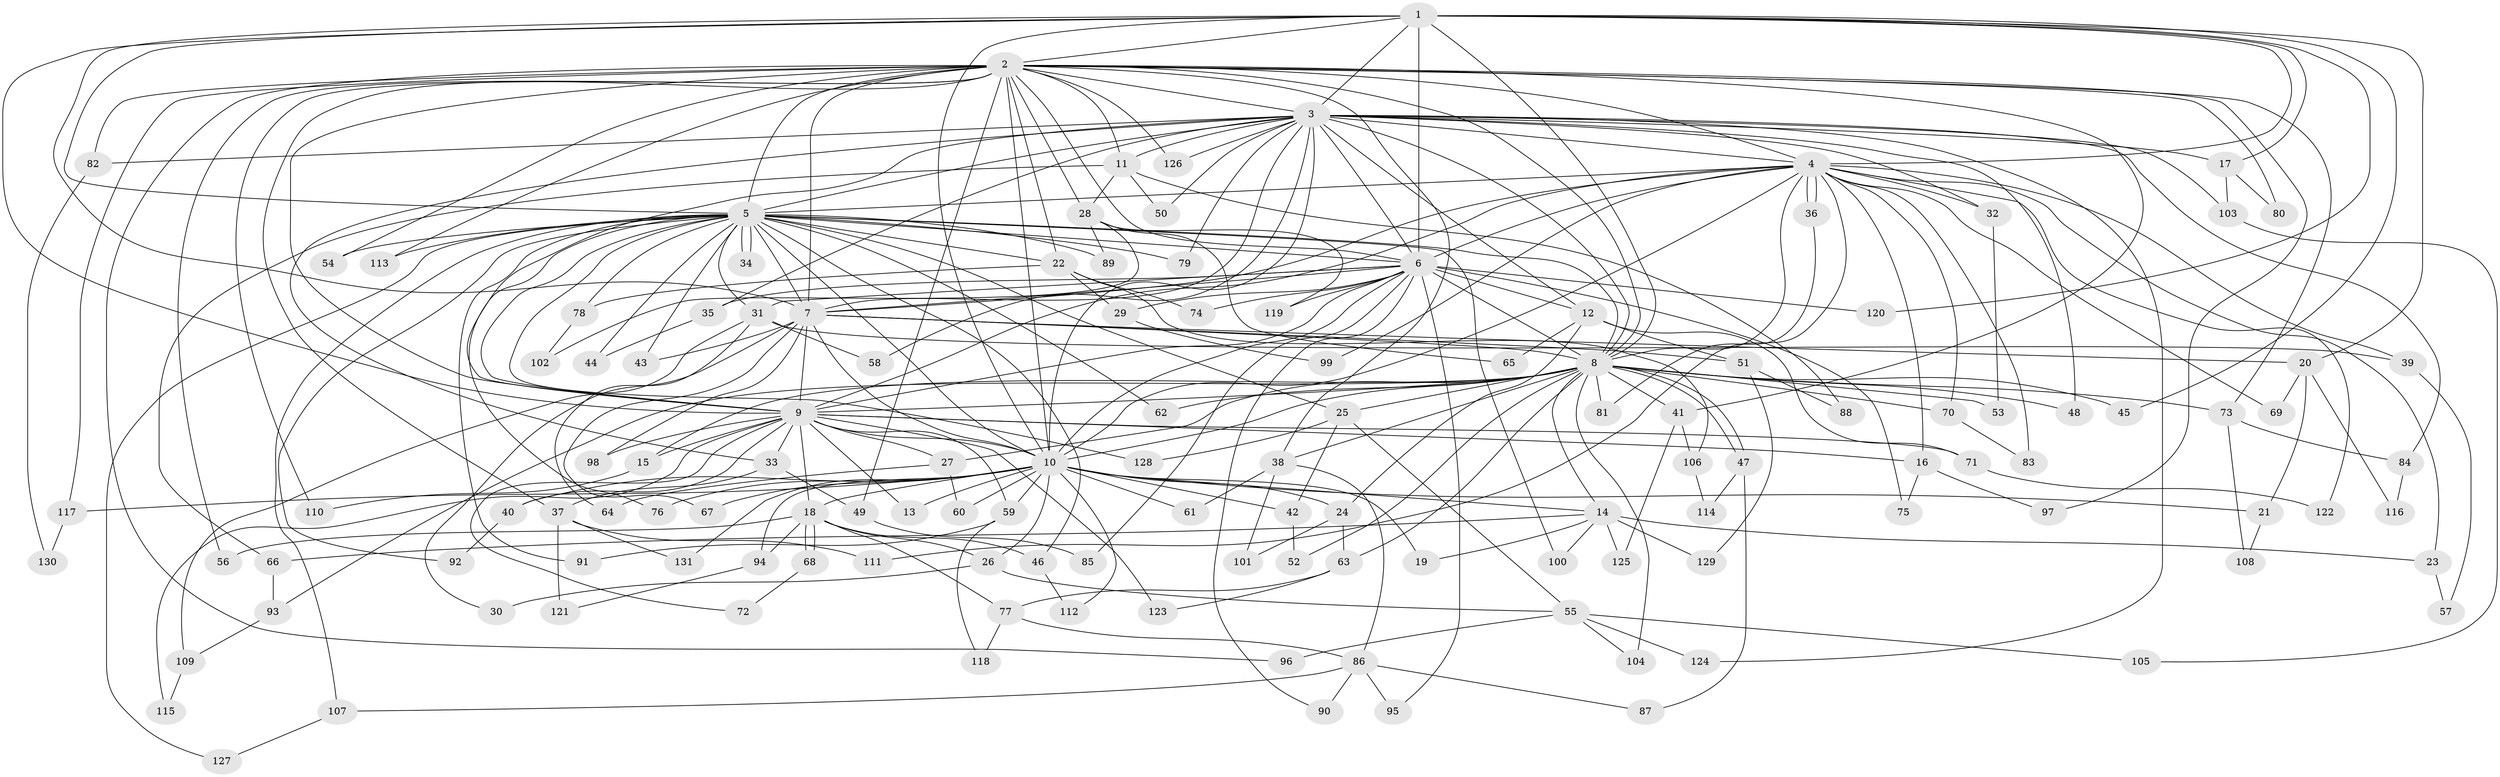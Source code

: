 // coarse degree distribution, {12: 0.009433962264150943, 28: 0.018867924528301886, 23: 0.018867924528301886, 21: 0.009433962264150943, 20: 0.009433962264150943, 13: 0.009433962264150943, 26: 0.009433962264150943, 25: 0.009433962264150943, 7: 0.02830188679245283, 6: 0.04716981132075472, 2: 0.5283018867924528, 3: 0.16981132075471697, 4: 0.08490566037735849, 8: 0.009433962264150943, 5: 0.02830188679245283, 9: 0.009433962264150943}
// Generated by graph-tools (version 1.1) at 2025/41/03/06/25 10:41:31]
// undirected, 131 vertices, 287 edges
graph export_dot {
graph [start="1"]
  node [color=gray90,style=filled];
  1;
  2;
  3;
  4;
  5;
  6;
  7;
  8;
  9;
  10;
  11;
  12;
  13;
  14;
  15;
  16;
  17;
  18;
  19;
  20;
  21;
  22;
  23;
  24;
  25;
  26;
  27;
  28;
  29;
  30;
  31;
  32;
  33;
  34;
  35;
  36;
  37;
  38;
  39;
  40;
  41;
  42;
  43;
  44;
  45;
  46;
  47;
  48;
  49;
  50;
  51;
  52;
  53;
  54;
  55;
  56;
  57;
  58;
  59;
  60;
  61;
  62;
  63;
  64;
  65;
  66;
  67;
  68;
  69;
  70;
  71;
  72;
  73;
  74;
  75;
  76;
  77;
  78;
  79;
  80;
  81;
  82;
  83;
  84;
  85;
  86;
  87;
  88;
  89;
  90;
  91;
  92;
  93;
  94;
  95;
  96;
  97;
  98;
  99;
  100;
  101;
  102;
  103;
  104;
  105;
  106;
  107;
  108;
  109;
  110;
  111;
  112;
  113;
  114;
  115;
  116;
  117;
  118;
  119;
  120;
  121;
  122;
  123;
  124;
  125;
  126;
  127;
  128;
  129;
  130;
  131;
  1 -- 2;
  1 -- 3;
  1 -- 4;
  1 -- 5;
  1 -- 6;
  1 -- 7;
  1 -- 8;
  1 -- 9;
  1 -- 10;
  1 -- 17;
  1 -- 20;
  1 -- 45;
  1 -- 120;
  2 -- 3;
  2 -- 4;
  2 -- 5;
  2 -- 6;
  2 -- 7;
  2 -- 8;
  2 -- 9;
  2 -- 10;
  2 -- 11;
  2 -- 22;
  2 -- 28;
  2 -- 37;
  2 -- 38;
  2 -- 41;
  2 -- 49;
  2 -- 54;
  2 -- 56;
  2 -- 73;
  2 -- 80;
  2 -- 82;
  2 -- 96;
  2 -- 97;
  2 -- 110;
  2 -- 113;
  2 -- 117;
  2 -- 126;
  3 -- 4;
  3 -- 5;
  3 -- 6;
  3 -- 7;
  3 -- 8;
  3 -- 9;
  3 -- 10;
  3 -- 11;
  3 -- 12;
  3 -- 17;
  3 -- 32;
  3 -- 33;
  3 -- 35;
  3 -- 48;
  3 -- 50;
  3 -- 58;
  3 -- 79;
  3 -- 82;
  3 -- 84;
  3 -- 103;
  3 -- 124;
  3 -- 126;
  4 -- 5;
  4 -- 6;
  4 -- 7;
  4 -- 8;
  4 -- 9;
  4 -- 10;
  4 -- 16;
  4 -- 23;
  4 -- 32;
  4 -- 36;
  4 -- 36;
  4 -- 39;
  4 -- 69;
  4 -- 70;
  4 -- 83;
  4 -- 99;
  4 -- 111;
  4 -- 122;
  5 -- 6;
  5 -- 7;
  5 -- 8;
  5 -- 9;
  5 -- 10;
  5 -- 22;
  5 -- 25;
  5 -- 31;
  5 -- 34;
  5 -- 34;
  5 -- 43;
  5 -- 44;
  5 -- 46;
  5 -- 54;
  5 -- 62;
  5 -- 76;
  5 -- 78;
  5 -- 79;
  5 -- 89;
  5 -- 91;
  5 -- 92;
  5 -- 100;
  5 -- 107;
  5 -- 113;
  5 -- 127;
  5 -- 128;
  6 -- 7;
  6 -- 8;
  6 -- 9;
  6 -- 10;
  6 -- 12;
  6 -- 29;
  6 -- 31;
  6 -- 35;
  6 -- 74;
  6 -- 75;
  6 -- 85;
  6 -- 90;
  6 -- 95;
  6 -- 119;
  6 -- 120;
  7 -- 8;
  7 -- 9;
  7 -- 10;
  7 -- 20;
  7 -- 30;
  7 -- 43;
  7 -- 51;
  7 -- 67;
  7 -- 98;
  8 -- 9;
  8 -- 10;
  8 -- 14;
  8 -- 15;
  8 -- 25;
  8 -- 27;
  8 -- 38;
  8 -- 41;
  8 -- 45;
  8 -- 47;
  8 -- 47;
  8 -- 48;
  8 -- 52;
  8 -- 53;
  8 -- 62;
  8 -- 63;
  8 -- 70;
  8 -- 73;
  8 -- 81;
  8 -- 93;
  8 -- 104;
  9 -- 10;
  9 -- 13;
  9 -- 15;
  9 -- 16;
  9 -- 18;
  9 -- 27;
  9 -- 33;
  9 -- 40;
  9 -- 59;
  9 -- 71;
  9 -- 72;
  9 -- 98;
  9 -- 115;
  9 -- 123;
  10 -- 13;
  10 -- 14;
  10 -- 18;
  10 -- 19;
  10 -- 21;
  10 -- 24;
  10 -- 26;
  10 -- 40;
  10 -- 42;
  10 -- 59;
  10 -- 60;
  10 -- 61;
  10 -- 67;
  10 -- 76;
  10 -- 94;
  10 -- 112;
  10 -- 117;
  10 -- 131;
  11 -- 28;
  11 -- 50;
  11 -- 66;
  11 -- 88;
  12 -- 24;
  12 -- 51;
  12 -- 65;
  12 -- 71;
  14 -- 19;
  14 -- 23;
  14 -- 66;
  14 -- 100;
  14 -- 125;
  14 -- 129;
  15 -- 110;
  16 -- 75;
  16 -- 97;
  17 -- 80;
  17 -- 103;
  18 -- 26;
  18 -- 46;
  18 -- 56;
  18 -- 68;
  18 -- 68;
  18 -- 77;
  18 -- 94;
  20 -- 21;
  20 -- 69;
  20 -- 116;
  21 -- 108;
  22 -- 29;
  22 -- 74;
  22 -- 78;
  22 -- 106;
  23 -- 57;
  24 -- 63;
  24 -- 101;
  25 -- 42;
  25 -- 55;
  25 -- 128;
  26 -- 30;
  26 -- 55;
  27 -- 60;
  27 -- 64;
  28 -- 65;
  28 -- 89;
  28 -- 102;
  28 -- 119;
  29 -- 99;
  31 -- 39;
  31 -- 58;
  31 -- 64;
  31 -- 109;
  32 -- 53;
  33 -- 37;
  33 -- 49;
  35 -- 44;
  36 -- 81;
  37 -- 111;
  37 -- 121;
  37 -- 131;
  38 -- 61;
  38 -- 86;
  38 -- 101;
  39 -- 57;
  40 -- 92;
  41 -- 106;
  41 -- 125;
  42 -- 52;
  46 -- 112;
  47 -- 87;
  47 -- 114;
  49 -- 85;
  51 -- 88;
  51 -- 129;
  55 -- 96;
  55 -- 104;
  55 -- 105;
  55 -- 124;
  59 -- 91;
  59 -- 118;
  63 -- 77;
  63 -- 123;
  66 -- 93;
  68 -- 72;
  70 -- 83;
  71 -- 122;
  73 -- 84;
  73 -- 108;
  77 -- 86;
  77 -- 118;
  78 -- 102;
  82 -- 130;
  84 -- 116;
  86 -- 87;
  86 -- 90;
  86 -- 95;
  86 -- 107;
  93 -- 109;
  94 -- 121;
  103 -- 105;
  106 -- 114;
  107 -- 127;
  109 -- 115;
  117 -- 130;
}
